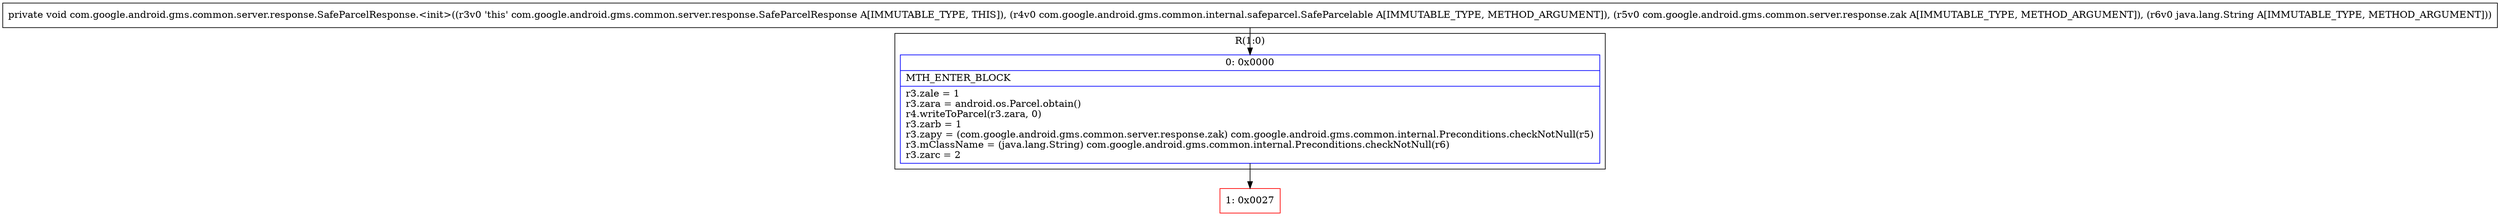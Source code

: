 digraph "CFG forcom.google.android.gms.common.server.response.SafeParcelResponse.\<init\>(Lcom\/google\/android\/gms\/common\/internal\/safeparcel\/SafeParcelable;Lcom\/google\/android\/gms\/common\/server\/response\/zak;Ljava\/lang\/String;)V" {
subgraph cluster_Region_1381334095 {
label = "R(1:0)";
node [shape=record,color=blue];
Node_0 [shape=record,label="{0\:\ 0x0000|MTH_ENTER_BLOCK\l|r3.zale = 1\lr3.zara = android.os.Parcel.obtain()\lr4.writeToParcel(r3.zara, 0)\lr3.zarb = 1\lr3.zapy = (com.google.android.gms.common.server.response.zak) com.google.android.gms.common.internal.Preconditions.checkNotNull(r5)\lr3.mClassName = (java.lang.String) com.google.android.gms.common.internal.Preconditions.checkNotNull(r6)\lr3.zarc = 2\l}"];
}
Node_1 [shape=record,color=red,label="{1\:\ 0x0027}"];
MethodNode[shape=record,label="{private void com.google.android.gms.common.server.response.SafeParcelResponse.\<init\>((r3v0 'this' com.google.android.gms.common.server.response.SafeParcelResponse A[IMMUTABLE_TYPE, THIS]), (r4v0 com.google.android.gms.common.internal.safeparcel.SafeParcelable A[IMMUTABLE_TYPE, METHOD_ARGUMENT]), (r5v0 com.google.android.gms.common.server.response.zak A[IMMUTABLE_TYPE, METHOD_ARGUMENT]), (r6v0 java.lang.String A[IMMUTABLE_TYPE, METHOD_ARGUMENT])) }"];
MethodNode -> Node_0;
Node_0 -> Node_1;
}

